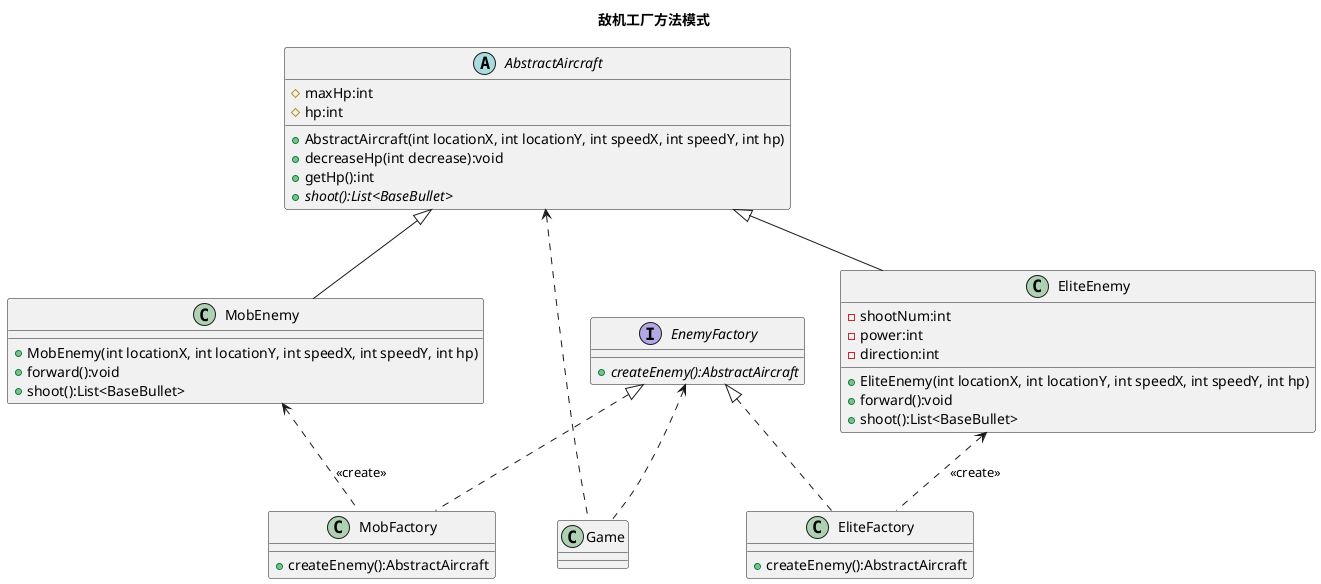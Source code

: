 @startuml
title:敌机工厂方法模式

interface EnemyFactory {
    + {abstract} createEnemy():AbstractAircraft
}

class MobFactory implements EnemyFactory{
    + createEnemy():AbstractAircraft
}

class EliteFactory implements EnemyFactory{
    + createEnemy():AbstractAircraft
}

abstract class AbstractAircraft
{
	# maxHp:int
    # hp:int
    + AbstractAircraft(int locationX, int locationY, int speedX, int speedY, int hp)
    + decreaseHp(int decrease):void
    + getHp():int
    + {abstract} shoot():List<BaseBullet>
 }

class MobEnemy extends AbstractAircraft{
    + MobEnemy(int locationX, int locationY, int speedX, int speedY, int hp)
    + forward():void
    + shoot():List<BaseBullet>
}

class EliteEnemy extends AbstractAircraft{
    - shootNum:int
    - power:int
    - direction:int

    + EliteEnemy(int locationX, int locationY, int speedX, int speedY, int hp)
    + forward():void
    + shoot():List<BaseBullet>
}

MobEnemy <.. MobFactory:<<create>>
EliteEnemy <.. EliteFactory:<<create>>
EnemyFactory <.. Game
AbstractAircraft <.. Game

@enduml